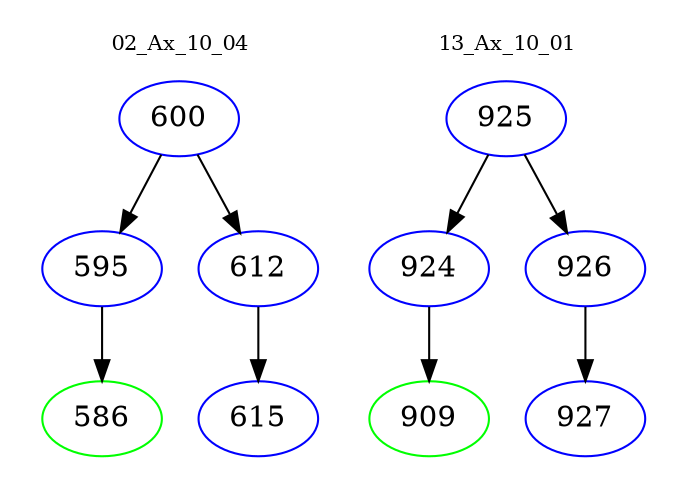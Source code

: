 digraph{
subgraph cluster_0 {
color = white
label = "02_Ax_10_04";
fontsize=10;
T0_600 [label="600", color="blue"]
T0_600 -> T0_595 [color="black"]
T0_595 [label="595", color="blue"]
T0_595 -> T0_586 [color="black"]
T0_586 [label="586", color="green"]
T0_600 -> T0_612 [color="black"]
T0_612 [label="612", color="blue"]
T0_612 -> T0_615 [color="black"]
T0_615 [label="615", color="blue"]
}
subgraph cluster_1 {
color = white
label = "13_Ax_10_01";
fontsize=10;
T1_925 [label="925", color="blue"]
T1_925 -> T1_924 [color="black"]
T1_924 [label="924", color="blue"]
T1_924 -> T1_909 [color="black"]
T1_909 [label="909", color="green"]
T1_925 -> T1_926 [color="black"]
T1_926 [label="926", color="blue"]
T1_926 -> T1_927 [color="black"]
T1_927 [label="927", color="blue"]
}
}
